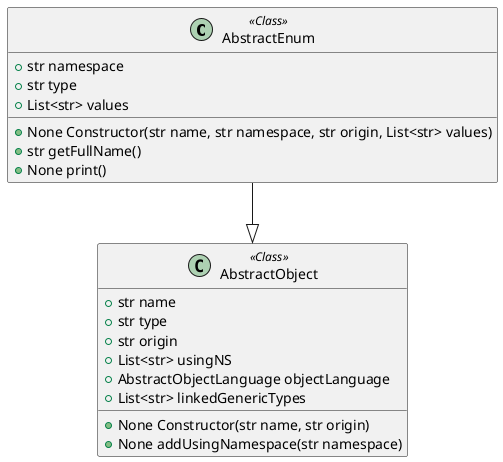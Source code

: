 @startuml
class AbstractEnum <<Class>>
{
+ str namespace
+ str type
+ List<str> values
+None Constructor(str name, str namespace, str origin, List<str> values)
+str getFullName()
+None print()
}
class AbstractObject <<Class>>
{
+ str name
+ str type
+ str origin
+ List<str> usingNS
+ AbstractObjectLanguage objectLanguage
+ List<str> linkedGenericTypes
+None Constructor(str name, str origin)
+None addUsingNamespace(str namespace)
}
AbstractEnum --|> AbstractObject
@enduml
